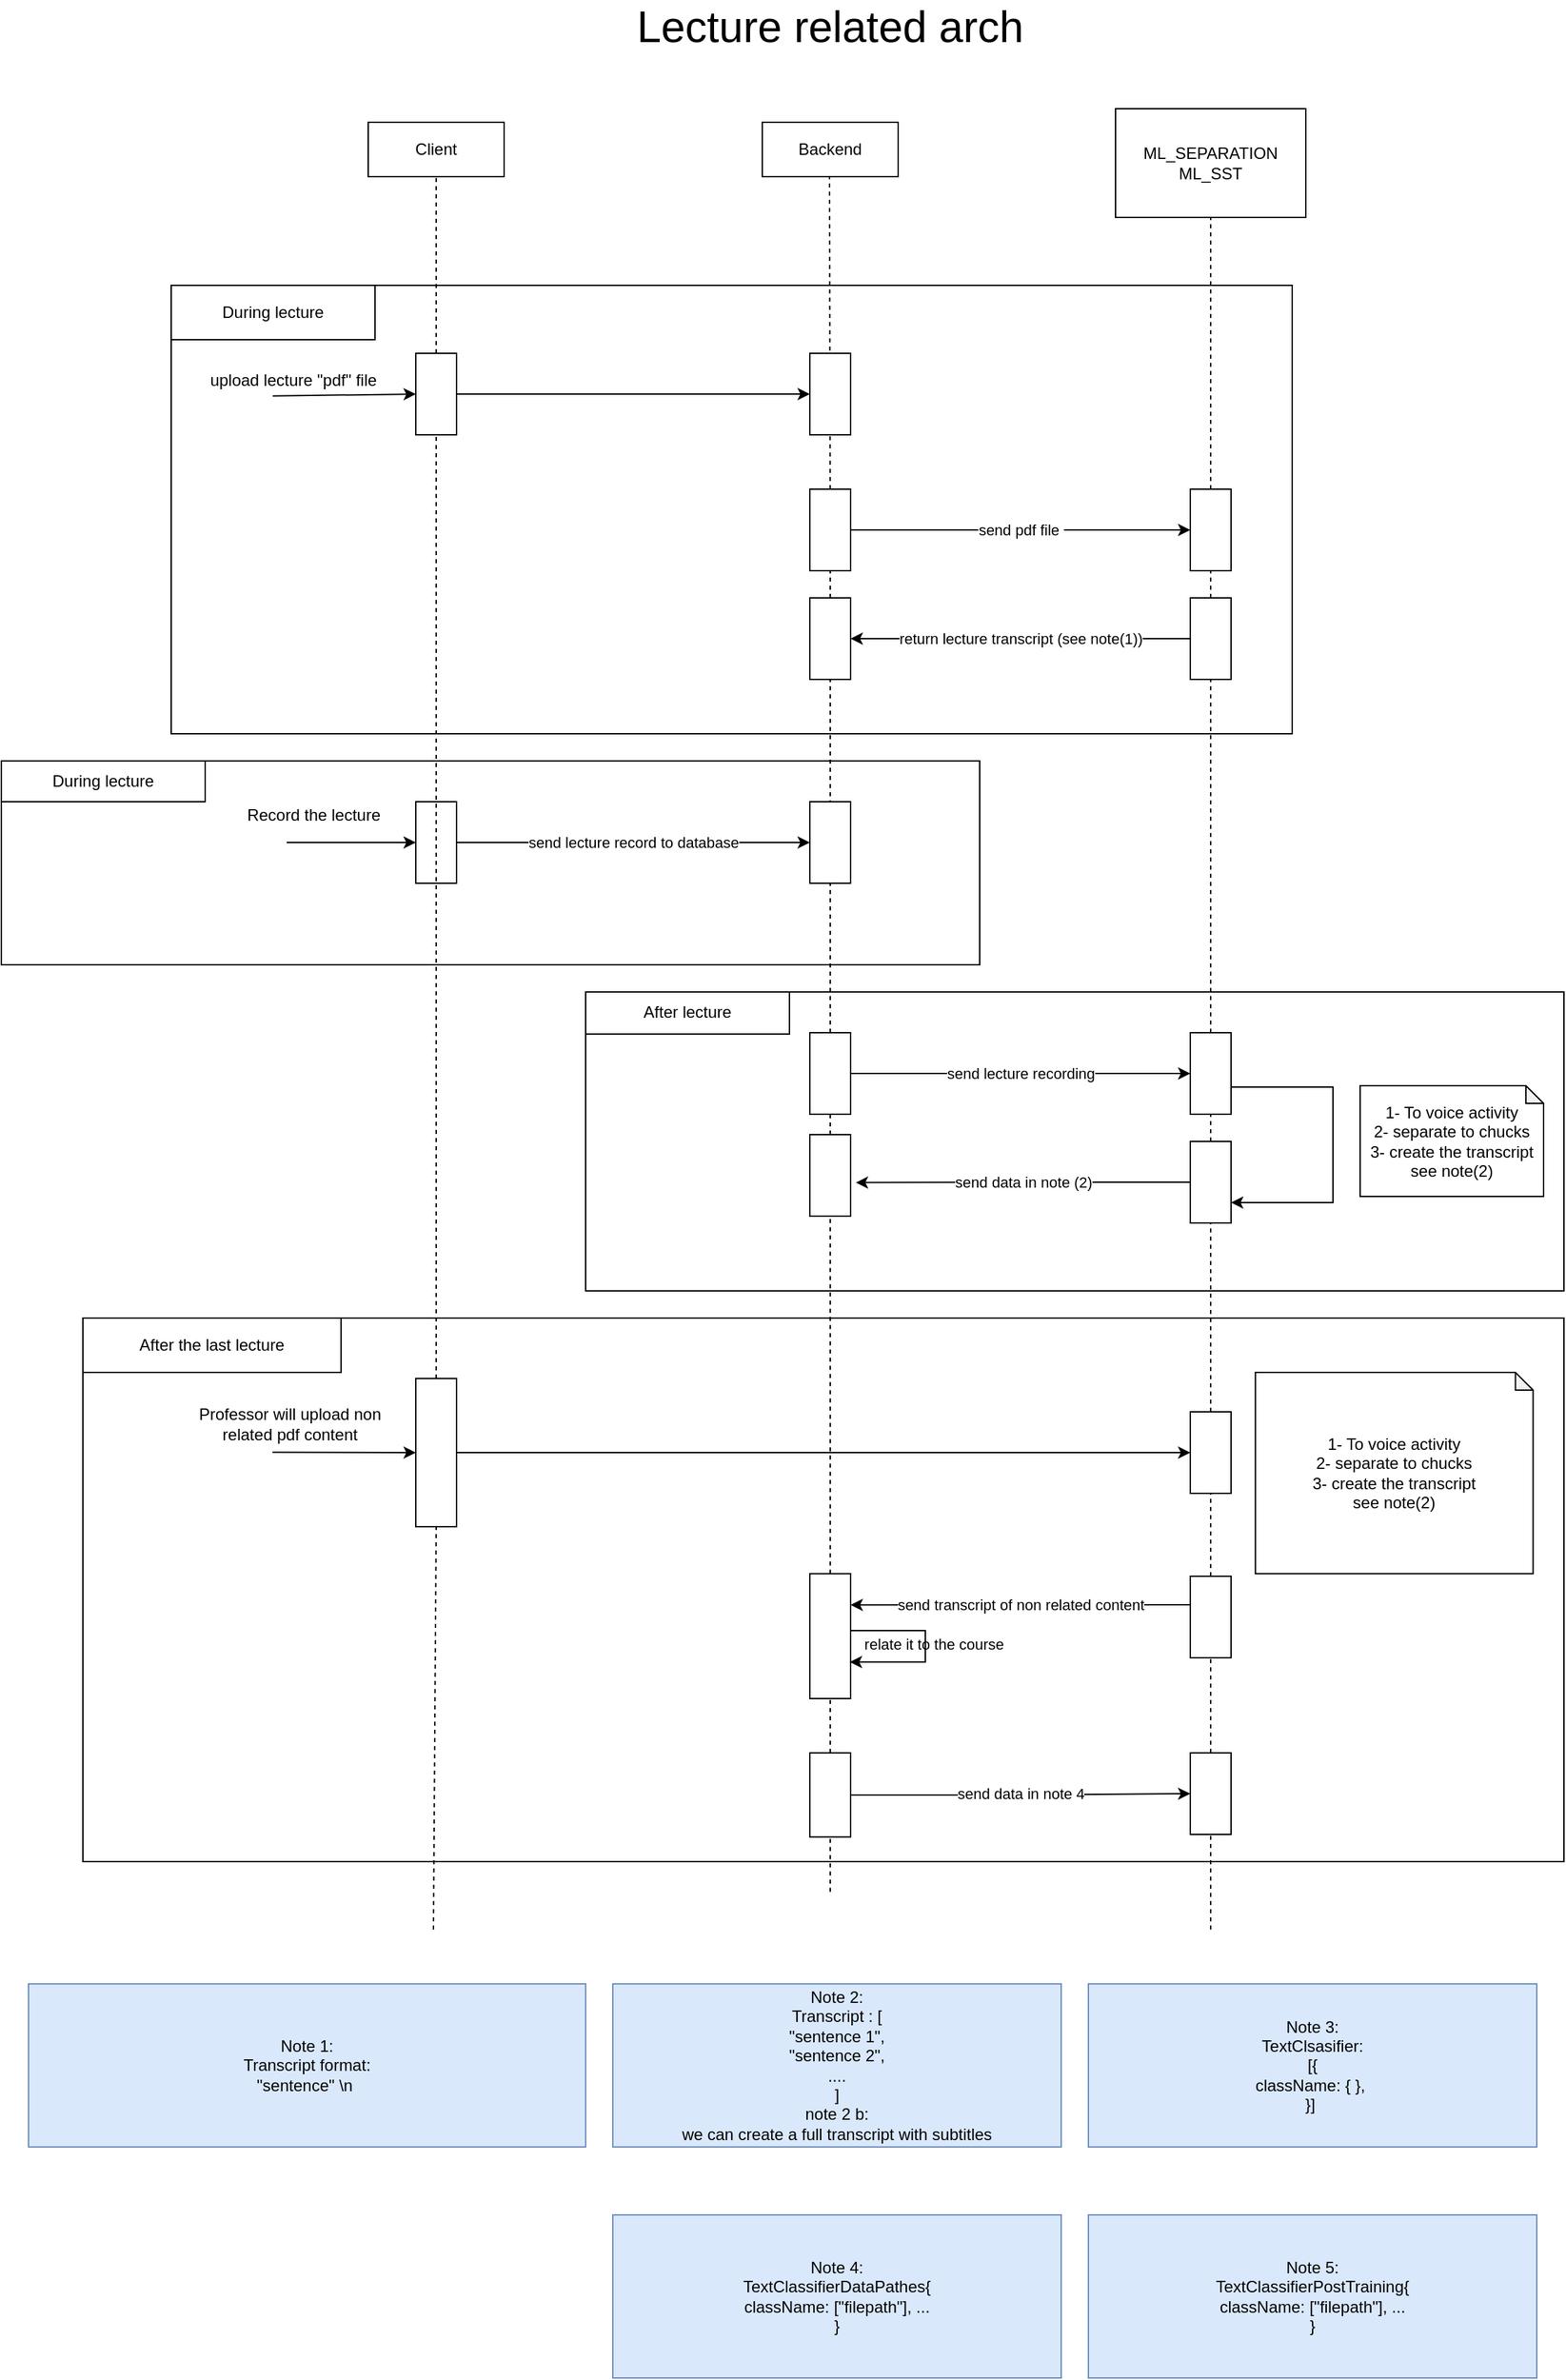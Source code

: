 <mxfile version="14.5.1" type="device"><diagram id="t9fIXe5IZrU1LKNT7w47" name="Page-1"><mxGraphModel dx="287" dy="605" grid="1" gridSize="10" guides="1" tooltips="1" connect="1" arrows="1" fold="1" page="1" pageScale="1" pageWidth="1900" pageHeight="1900" math="0" shadow="0"><root><mxCell id="0"/><mxCell id="1" parent="0"/><mxCell id="dnmfDC7BGTYA0zMHTiSS-55" value="" style="group" vertex="1" connectable="0" parent="1"><mxGeometry x="170" y="1080" width="1090" height="400" as="geometry"/></mxCell><mxCell id="dnmfDC7BGTYA0zMHTiSS-56" value="" style="rounded=0;whiteSpace=wrap;html=1;" vertex="1" parent="dnmfDC7BGTYA0zMHTiSS-55"><mxGeometry width="1090" height="400" as="geometry"/></mxCell><mxCell id="dnmfDC7BGTYA0zMHTiSS-57" value="After the last lecture" style="rounded=0;whiteSpace=wrap;html=1;" vertex="1" parent="dnmfDC7BGTYA0zMHTiSS-55"><mxGeometry width="190" height="40" as="geometry"/></mxCell><mxCell id="dnmfDC7BGTYA0zMHTiSS-58" value="1- To voice activity&lt;br&gt;2- separate to chucks&lt;br&gt;3- create the transcript&lt;br&gt;see note(2)" style="shape=note;whiteSpace=wrap;html=1;backgroundOutline=1;darkOpacity=0.05;size=13;" vertex="1" parent="dnmfDC7BGTYA0zMHTiSS-55"><mxGeometry x="862.917" y="40.003" width="204.375" height="148.148" as="geometry"/></mxCell><mxCell id="dnmfDC7BGTYA0zMHTiSS-62" value="Professor will upload non related pdf content" style="text;html=1;strokeColor=none;fillColor=none;align=center;verticalAlign=middle;whiteSpace=wrap;rounded=0;" vertex="1" parent="dnmfDC7BGTYA0zMHTiSS-55"><mxGeometry x="70" y="60.005" width="165" height="36.364" as="geometry"/></mxCell><mxCell id="dnmfDC7BGTYA0zMHTiSS-59" value="" style="rounded=0;whiteSpace=wrap;html=1;" vertex="1" parent="dnmfDC7BGTYA0zMHTiSS-55"><mxGeometry x="245" y="44.455" width="30" height="109.091" as="geometry"/></mxCell><mxCell id="dnmfDC7BGTYA0zMHTiSS-61" value="" style="endArrow=classic;html=1;entryX=0;entryY=0.5;entryDx=0;entryDy=0;exitX=0.128;exitY=0.247;exitDx=0;exitDy=0;exitPerimeter=0;" edge="1" parent="dnmfDC7BGTYA0zMHTiSS-55" source="dnmfDC7BGTYA0zMHTiSS-56" target="dnmfDC7BGTYA0zMHTiSS-59"><mxGeometry width="50" height="50" relative="1" as="geometry"><mxPoint x="129" y="99" as="sourcePoint"/><mxPoint x="120" y="70" as="targetPoint"/></mxGeometry></mxCell><mxCell id="dnmfDC7BGTYA0zMHTiSS-79" value="" style="rounded=0;whiteSpace=wrap;html=1;" vertex="1" parent="dnmfDC7BGTYA0zMHTiSS-55"><mxGeometry x="535" y="188.15" width="30" height="91.85" as="geometry"/></mxCell><mxCell id="dnmfDC7BGTYA0zMHTiSS-82" value="&lt;span style=&quot;font-size: 11px ; background-color: rgb(255 , 255 , 255)&quot;&gt;&amp;nbsp;relate it to the course&lt;/span&gt;" style="text;html=1;align=center;verticalAlign=middle;whiteSpace=wrap;rounded=0;" vertex="1" parent="dnmfDC7BGTYA0zMHTiSS-55"><mxGeometry x="565" y="230.0" width="120" height="20" as="geometry"/></mxCell><mxCell id="dnmfDC7BGTYA0zMHTiSS-85" style="edgeStyle=orthogonalEdgeStyle;rounded=0;orthogonalLoop=1;jettySize=auto;html=1;entryX=0.981;entryY=0.707;entryDx=0;entryDy=0;entryPerimeter=0;" edge="1" parent="dnmfDC7BGTYA0zMHTiSS-55" source="dnmfDC7BGTYA0zMHTiSS-79" target="dnmfDC7BGTYA0zMHTiSS-79"><mxGeometry relative="1" as="geometry"><Array as="points"><mxPoint x="620" y="230"/><mxPoint x="620" y="253"/></Array></mxGeometry></mxCell><mxCell id="dnmfDC7BGTYA0zMHTiSS-86" value="" style="rounded=0;whiteSpace=wrap;html=1;" vertex="1" parent="dnmfDC7BGTYA0zMHTiSS-55"><mxGeometry x="535" y="320" width="30" height="61.85" as="geometry"/></mxCell><mxCell id="dnmfDC7BGTYA0zMHTiSS-80" value="" style="endArrow=none;dashed=1;html=1;entryX=0.5;entryY=1;entryDx=0;entryDy=0;" edge="1" parent="dnmfDC7BGTYA0zMHTiSS-55" source="dnmfDC7BGTYA0zMHTiSS-86" target="dnmfDC7BGTYA0zMHTiSS-79"><mxGeometry width="50" height="50" relative="1" as="geometry"><mxPoint x="550.0" y="422.286" as="sourcePoint"/><mxPoint x="550.0" y="-75" as="targetPoint"/></mxGeometry></mxCell><mxCell id="dnmfDC7BGTYA0zMHTiSS-36" value="" style="group" vertex="1" connectable="0" parent="1"><mxGeometry x="540" y="840" width="720" height="220" as="geometry"/></mxCell><mxCell id="dnmfDC7BGTYA0zMHTiSS-37" value="" style="rounded=0;whiteSpace=wrap;html=1;" vertex="1" parent="dnmfDC7BGTYA0zMHTiSS-36"><mxGeometry width="720" height="220" as="geometry"/></mxCell><mxCell id="dnmfDC7BGTYA0zMHTiSS-38" value="After lecture" style="rounded=0;whiteSpace=wrap;html=1;" vertex="1" parent="dnmfDC7BGTYA0zMHTiSS-36"><mxGeometry width="150" height="30.963" as="geometry"/></mxCell><mxCell id="dnmfDC7BGTYA0zMHTiSS-48" value="1- To voice activity&lt;br&gt;2- separate to chucks&lt;br&gt;3- create the transcript&lt;br&gt;see note(2)" style="shape=note;whiteSpace=wrap;html=1;backgroundOutline=1;darkOpacity=0.05;size=13;" vertex="1" parent="dnmfDC7BGTYA0zMHTiSS-36"><mxGeometry x="570" y="68.999" width="135" height="81.481" as="geometry"/></mxCell><mxCell id="dnmfDC7BGTYA0zMHTiSS-16" value="" style="rounded=0;whiteSpace=wrap;html=1;" vertex="1" parent="1"><mxGeometry x="235" y="320" width="825" height="330" as="geometry"/></mxCell><mxCell id="dnmfDC7BGTYA0zMHTiSS-18" value="" style="group" vertex="1" connectable="0" parent="1"><mxGeometry x="110" y="670" width="720" height="150" as="geometry"/></mxCell><mxCell id="dnmfDC7BGTYA0zMHTiSS-9" value="" style="rounded=0;whiteSpace=wrap;html=1;" vertex="1" parent="dnmfDC7BGTYA0zMHTiSS-18"><mxGeometry width="720" height="150" as="geometry"/></mxCell><mxCell id="dnmfDC7BGTYA0zMHTiSS-10" value="During lecture" style="rounded=0;whiteSpace=wrap;html=1;" vertex="1" parent="dnmfDC7BGTYA0zMHTiSS-18"><mxGeometry width="150" height="30" as="geometry"/></mxCell><mxCell id="XkdScpOMbfq8rTRAyUa--1" value="Client" style="rounded=0;whiteSpace=wrap;html=1;" parent="1" vertex="1"><mxGeometry x="380" y="200" width="100" height="40" as="geometry"/></mxCell><mxCell id="XkdScpOMbfq8rTRAyUa--2" value="Backend" style="rounded=0;whiteSpace=wrap;html=1;" parent="1" vertex="1"><mxGeometry x="670" y="200" width="100" height="40" as="geometry"/></mxCell><mxCell id="XkdScpOMbfq8rTRAyUa--3" value="ML_SEPARATION&lt;br&gt;ML_SST&lt;br&gt;" style="rounded=0;whiteSpace=wrap;html=1;" parent="1" vertex="1"><mxGeometry x="930" y="190" width="140" height="80" as="geometry"/></mxCell><mxCell id="XkdScpOMbfq8rTRAyUa--6" value="" style="endArrow=none;dashed=1;html=1;entryX=0.5;entryY=1;entryDx=0;entryDy=0;" parent="1" source="dnmfDC7BGTYA0zMHTiSS-19" target="XkdScpOMbfq8rTRAyUa--1" edge="1"><mxGeometry width="50" height="50" relative="1" as="geometry"><mxPoint x="430" y="683.429" as="sourcePoint"/><mxPoint x="480" y="320" as="targetPoint"/></mxGeometry></mxCell><mxCell id="XkdScpOMbfq8rTRAyUa--7" value="" style="endArrow=none;dashed=1;html=1;entryX=0.5;entryY=1;entryDx=0;entryDy=0;" parent="1" source="dnmfDC7BGTYA0zMHTiSS-25" edge="1"><mxGeometry width="50" height="50" relative="1" as="geometry"><mxPoint x="719.957" y="660" as="sourcePoint"/><mxPoint x="719.5" y="240" as="targetPoint"/></mxGeometry></mxCell><mxCell id="XkdScpOMbfq8rTRAyUa--8" value="" style="endArrow=none;dashed=1;html=1;" parent="1" source="dnmfDC7BGTYA0zMHTiSS-27" edge="1"><mxGeometry width="50" height="50" relative="1" as="geometry"><mxPoint x="1000" y="614.138" as="sourcePoint"/><mxPoint x="1000" y="270" as="targetPoint"/></mxGeometry></mxCell><mxCell id="XkdScpOMbfq8rTRAyUa--15" value="&lt;span style=&quot;font-size: 32px&quot;&gt;Lecture related arch&lt;br&gt;&lt;/span&gt;" style="text;html=1;strokeColor=none;fillColor=none;align=center;verticalAlign=middle;whiteSpace=wrap;rounded=0;" parent="1" vertex="1"><mxGeometry x="575" y="110" width="290" height="40" as="geometry"/></mxCell><mxCell id="dnmfDC7BGTYA0zMHTiSS-5" value="send lecture record to database" style="edgeStyle=orthogonalEdgeStyle;rounded=0;orthogonalLoop=1;jettySize=auto;html=1;entryX=0;entryY=0.5;entryDx=0;entryDy=0;" edge="1" parent="1" source="dnmfDC7BGTYA0zMHTiSS-1" target="dnmfDC7BGTYA0zMHTiSS-4"><mxGeometry relative="1" as="geometry"/></mxCell><mxCell id="dnmfDC7BGTYA0zMHTiSS-1" value="" style="rounded=0;whiteSpace=wrap;html=1;" vertex="1" parent="1"><mxGeometry x="415" y="700" width="30" height="60" as="geometry"/></mxCell><mxCell id="dnmfDC7BGTYA0zMHTiSS-2" value="" style="endArrow=classic;html=1;entryX=0;entryY=0.5;entryDx=0;entryDy=0;" edge="1" parent="1" target="dnmfDC7BGTYA0zMHTiSS-1"><mxGeometry width="50" height="50" relative="1" as="geometry"><mxPoint x="320" y="730" as="sourcePoint"/><mxPoint x="300" y="690" as="targetPoint"/></mxGeometry></mxCell><mxCell id="dnmfDC7BGTYA0zMHTiSS-3" value="Record the lecture" style="text;html=1;strokeColor=none;fillColor=none;align=center;verticalAlign=middle;whiteSpace=wrap;rounded=0;" vertex="1" parent="1"><mxGeometry x="280" y="700" width="120" height="20" as="geometry"/></mxCell><mxCell id="dnmfDC7BGTYA0zMHTiSS-17" value="During lecture" style="rounded=0;whiteSpace=wrap;html=1;" vertex="1" parent="1"><mxGeometry x="235" y="320" width="150" height="40" as="geometry"/></mxCell><mxCell id="dnmfDC7BGTYA0zMHTiSS-24" style="edgeStyle=orthogonalEdgeStyle;rounded=0;orthogonalLoop=1;jettySize=auto;html=1;entryX=0;entryY=0.5;entryDx=0;entryDy=0;" edge="1" parent="1" source="dnmfDC7BGTYA0zMHTiSS-19" target="dnmfDC7BGTYA0zMHTiSS-23"><mxGeometry relative="1" as="geometry"/></mxCell><mxCell id="dnmfDC7BGTYA0zMHTiSS-19" value="" style="rounded=0;whiteSpace=wrap;html=1;" vertex="1" parent="1"><mxGeometry x="415" y="370" width="30" height="60" as="geometry"/></mxCell><mxCell id="dnmfDC7BGTYA0zMHTiSS-20" value="" style="endArrow=none;dashed=1;html=1;entryX=0.5;entryY=1;entryDx=0;entryDy=0;" edge="1" parent="1" source="dnmfDC7BGTYA0zMHTiSS-59" target="dnmfDC7BGTYA0zMHTiSS-19"><mxGeometry width="50" height="50" relative="1" as="geometry"><mxPoint x="428" y="1340" as="sourcePoint"/><mxPoint x="430" y="240" as="targetPoint"/></mxGeometry></mxCell><mxCell id="dnmfDC7BGTYA0zMHTiSS-21" value="" style="endArrow=classic;html=1;entryX=0;entryY=0.5;entryDx=0;entryDy=0;exitX=0.398;exitY=1.071;exitDx=0;exitDy=0;exitPerimeter=0;" edge="1" parent="1" source="dnmfDC7BGTYA0zMHTiSS-22" target="dnmfDC7BGTYA0zMHTiSS-19"><mxGeometry width="50" height="50" relative="1" as="geometry"><mxPoint x="130" y="450" as="sourcePoint"/><mxPoint x="180" y="400" as="targetPoint"/></mxGeometry></mxCell><mxCell id="dnmfDC7BGTYA0zMHTiSS-22" value="upload lecture &quot;pdf&quot; file" style="text;html=1;strokeColor=none;fillColor=none;align=center;verticalAlign=middle;whiteSpace=wrap;rounded=0;" vertex="1" parent="1"><mxGeometry x="250" y="380" width="150" height="20" as="geometry"/></mxCell><mxCell id="dnmfDC7BGTYA0zMHTiSS-23" value="" style="rounded=0;whiteSpace=wrap;html=1;" vertex="1" parent="1"><mxGeometry x="705" y="370" width="30" height="60" as="geometry"/></mxCell><mxCell id="dnmfDC7BGTYA0zMHTiSS-29" value="send pdf file&amp;nbsp;" style="edgeStyle=orthogonalEdgeStyle;rounded=0;orthogonalLoop=1;jettySize=auto;html=1;entryX=0;entryY=0.5;entryDx=0;entryDy=0;" edge="1" parent="1" source="dnmfDC7BGTYA0zMHTiSS-25" target="dnmfDC7BGTYA0zMHTiSS-27"><mxGeometry relative="1" as="geometry"/></mxCell><mxCell id="dnmfDC7BGTYA0zMHTiSS-25" value="" style="rounded=0;whiteSpace=wrap;html=1;" vertex="1" parent="1"><mxGeometry x="705" y="470" width="30" height="60" as="geometry"/></mxCell><mxCell id="dnmfDC7BGTYA0zMHTiSS-26" value="" style="endArrow=none;dashed=1;html=1;entryX=0.5;entryY=1;entryDx=0;entryDy=0;" edge="1" parent="1" source="dnmfDC7BGTYA0zMHTiSS-32" target="dnmfDC7BGTYA0zMHTiSS-25"><mxGeometry width="50" height="50" relative="1" as="geometry"><mxPoint x="719.971" y="730" as="sourcePoint"/><mxPoint x="719.5" y="240" as="targetPoint"/></mxGeometry></mxCell><mxCell id="dnmfDC7BGTYA0zMHTiSS-27" value="" style="rounded=0;whiteSpace=wrap;html=1;" vertex="1" parent="1"><mxGeometry x="985" y="470" width="30" height="60" as="geometry"/></mxCell><mxCell id="dnmfDC7BGTYA0zMHTiSS-28" value="" style="endArrow=none;dashed=1;html=1;" edge="1" parent="1" source="dnmfDC7BGTYA0zMHTiSS-30" target="dnmfDC7BGTYA0zMHTiSS-27"><mxGeometry width="50" height="50" relative="1" as="geometry"><mxPoint x="1000" y="730" as="sourcePoint"/><mxPoint x="1000" y="270" as="targetPoint"/></mxGeometry></mxCell><mxCell id="dnmfDC7BGTYA0zMHTiSS-34" value="return lecture transcript (see note(1))" style="edgeStyle=orthogonalEdgeStyle;rounded=0;orthogonalLoop=1;jettySize=auto;html=1;entryX=1;entryY=0.5;entryDx=0;entryDy=0;" edge="1" parent="1" source="dnmfDC7BGTYA0zMHTiSS-30" target="dnmfDC7BGTYA0zMHTiSS-32"><mxGeometry relative="1" as="geometry"/></mxCell><mxCell id="dnmfDC7BGTYA0zMHTiSS-30" value="" style="rounded=0;whiteSpace=wrap;html=1;" vertex="1" parent="1"><mxGeometry x="985" y="550" width="30" height="60" as="geometry"/></mxCell><mxCell id="dnmfDC7BGTYA0zMHTiSS-31" value="" style="endArrow=none;dashed=1;html=1;" edge="1" parent="1" source="dnmfDC7BGTYA0zMHTiSS-41" target="dnmfDC7BGTYA0zMHTiSS-30"><mxGeometry width="50" height="50" relative="1" as="geometry"><mxPoint x="1000" y="990" as="sourcePoint"/><mxPoint x="1000" y="530" as="targetPoint"/></mxGeometry></mxCell><mxCell id="dnmfDC7BGTYA0zMHTiSS-32" value="" style="rounded=0;whiteSpace=wrap;html=1;" vertex="1" parent="1"><mxGeometry x="705" y="550" width="30" height="60" as="geometry"/></mxCell><mxCell id="dnmfDC7BGTYA0zMHTiSS-33" value="" style="endArrow=none;dashed=1;html=1;entryX=0.5;entryY=1;entryDx=0;entryDy=0;" edge="1" parent="1" source="dnmfDC7BGTYA0zMHTiSS-39" target="dnmfDC7BGTYA0zMHTiSS-32"><mxGeometry width="50" height="50" relative="1" as="geometry"><mxPoint x="720" y="940" as="sourcePoint"/><mxPoint x="720" y="530" as="targetPoint"/></mxGeometry></mxCell><mxCell id="dnmfDC7BGTYA0zMHTiSS-35" value="Note 1:&lt;br&gt;Transcript format:&lt;br&gt;&quot;sentence&quot; \n&amp;nbsp;" style="rounded=0;whiteSpace=wrap;html=1;fillColor=#dae8fc;strokeColor=#6c8ebf;" vertex="1" parent="1"><mxGeometry x="130" y="1570" width="410" height="120" as="geometry"/></mxCell><mxCell id="dnmfDC7BGTYA0zMHTiSS-4" value="" style="rounded=0;whiteSpace=wrap;html=1;" vertex="1" parent="1"><mxGeometry x="705" y="700" width="30" height="60" as="geometry"/></mxCell><mxCell id="dnmfDC7BGTYA0zMHTiSS-43" value="send lecture recording" style="edgeStyle=orthogonalEdgeStyle;rounded=0;orthogonalLoop=1;jettySize=auto;html=1;entryX=0;entryY=0.5;entryDx=0;entryDy=0;" edge="1" parent="1" source="dnmfDC7BGTYA0zMHTiSS-39" target="dnmfDC7BGTYA0zMHTiSS-41"><mxGeometry relative="1" as="geometry"/></mxCell><mxCell id="dnmfDC7BGTYA0zMHTiSS-39" value="" style="rounded=0;whiteSpace=wrap;html=1;" vertex="1" parent="1"><mxGeometry x="705" y="870" width="30" height="60" as="geometry"/></mxCell><mxCell id="dnmfDC7BGTYA0zMHTiSS-40" value="" style="endArrow=none;dashed=1;html=1;entryX=0.5;entryY=1;entryDx=0;entryDy=0;" edge="1" parent="1" source="dnmfDC7BGTYA0zMHTiSS-51" target="dnmfDC7BGTYA0zMHTiSS-39"><mxGeometry width="50" height="50" relative="1" as="geometry"><mxPoint x="720" y="1160" as="sourcePoint"/><mxPoint x="720.0" y="610" as="targetPoint"/></mxGeometry></mxCell><mxCell id="dnmfDC7BGTYA0zMHTiSS-47" style="edgeStyle=orthogonalEdgeStyle;rounded=0;orthogonalLoop=1;jettySize=auto;html=1;entryX=1;entryY=0.75;entryDx=0;entryDy=0;" edge="1" parent="1" source="dnmfDC7BGTYA0zMHTiSS-41" target="dnmfDC7BGTYA0zMHTiSS-44"><mxGeometry relative="1" as="geometry"><mxPoint x="1120" y="1000" as="targetPoint"/><Array as="points"><mxPoint x="1090" y="910"/><mxPoint x="1090" y="995"/></Array></mxGeometry></mxCell><mxCell id="dnmfDC7BGTYA0zMHTiSS-41" value="" style="rounded=0;whiteSpace=wrap;html=1;" vertex="1" parent="1"><mxGeometry x="985" y="870" width="30" height="60" as="geometry"/></mxCell><mxCell id="dnmfDC7BGTYA0zMHTiSS-42" value="" style="endArrow=none;dashed=1;html=1;" edge="1" parent="1" source="dnmfDC7BGTYA0zMHTiSS-44" target="dnmfDC7BGTYA0zMHTiSS-41"><mxGeometry width="50" height="50" relative="1" as="geometry"><mxPoint x="1000" y="1060" as="sourcePoint"/><mxPoint x="1000.0" y="610" as="targetPoint"/></mxGeometry></mxCell><mxCell id="dnmfDC7BGTYA0zMHTiSS-54" value="send data in note (2)" style="edgeStyle=orthogonalEdgeStyle;rounded=0;orthogonalLoop=1;jettySize=auto;html=1;entryX=1.129;entryY=0.588;entryDx=0;entryDy=0;entryPerimeter=0;" edge="1" parent="1" source="dnmfDC7BGTYA0zMHTiSS-44" target="dnmfDC7BGTYA0zMHTiSS-51"><mxGeometry relative="1" as="geometry"/></mxCell><mxCell id="dnmfDC7BGTYA0zMHTiSS-44" value="" style="rounded=0;whiteSpace=wrap;html=1;" vertex="1" parent="1"><mxGeometry x="985" y="950" width="30" height="60" as="geometry"/></mxCell><mxCell id="dnmfDC7BGTYA0zMHTiSS-45" value="" style="endArrow=none;dashed=1;html=1;" edge="1" parent="1" source="dnmfDC7BGTYA0zMHTiSS-66" target="dnmfDC7BGTYA0zMHTiSS-44"><mxGeometry width="50" height="50" relative="1" as="geometry"><mxPoint x="1000" y="1340" as="sourcePoint"/><mxPoint x="1000" y="930" as="targetPoint"/></mxGeometry></mxCell><mxCell id="dnmfDC7BGTYA0zMHTiSS-49" value="Note 2:&lt;br&gt;Transcript : [&lt;br&gt;&quot;sentence 1&quot;,&lt;br&gt;&quot;sentence 2&quot;,&lt;br&gt;....&lt;br&gt;]&lt;br&gt;note 2 b:&lt;br&gt;we can create a full transcript with subtitles" style="rounded=0;whiteSpace=wrap;html=1;fillColor=#dae8fc;strokeColor=#6c8ebf;" vertex="1" parent="1"><mxGeometry x="560" y="1570" width="330" height="120" as="geometry"/></mxCell><mxCell id="dnmfDC7BGTYA0zMHTiSS-51" value="" style="rounded=0;whiteSpace=wrap;html=1;" vertex="1" parent="1"><mxGeometry x="705" y="945" width="30" height="60" as="geometry"/></mxCell><mxCell id="dnmfDC7BGTYA0zMHTiSS-52" value="" style="endArrow=none;dashed=1;html=1;entryX=0.5;entryY=1;entryDx=0;entryDy=0;" edge="1" parent="1" source="dnmfDC7BGTYA0zMHTiSS-79" target="dnmfDC7BGTYA0zMHTiSS-51"><mxGeometry width="50" height="50" relative="1" as="geometry"><mxPoint x="720" y="1502.286" as="sourcePoint"/><mxPoint x="720" y="930" as="targetPoint"/></mxGeometry></mxCell><mxCell id="dnmfDC7BGTYA0zMHTiSS-60" value="" style="endArrow=none;dashed=1;html=1;entryX=0.5;entryY=1;entryDx=0;entryDy=0;" edge="1" parent="1" target="dnmfDC7BGTYA0zMHTiSS-59"><mxGeometry width="50" height="50" relative="1" as="geometry"><mxPoint x="428" y="1530" as="sourcePoint"/><mxPoint x="430" y="430" as="targetPoint"/></mxGeometry></mxCell><mxCell id="dnmfDC7BGTYA0zMHTiSS-66" value="" style="rounded=0;whiteSpace=wrap;html=1;" vertex="1" parent="1"><mxGeometry x="985" y="1149" width="30" height="60" as="geometry"/></mxCell><mxCell id="dnmfDC7BGTYA0zMHTiSS-67" value="" style="endArrow=none;dashed=1;html=1;" edge="1" parent="1" source="dnmfDC7BGTYA0zMHTiSS-77" target="dnmfDC7BGTYA0zMHTiSS-66"><mxGeometry width="50" height="50" relative="1" as="geometry"><mxPoint x="1000" y="1530" as="sourcePoint"/><mxPoint x="1000" y="1010" as="targetPoint"/></mxGeometry></mxCell><mxCell id="dnmfDC7BGTYA0zMHTiSS-71" value="Note 4:&lt;br&gt;TextClassifierDataPathes{&lt;br&gt;className: [&quot;filepath&quot;], ...&lt;br&gt;}" style="rounded=0;whiteSpace=wrap;html=1;fillColor=#dae8fc;strokeColor=#6c8ebf;" vertex="1" parent="1"><mxGeometry x="560" y="1740" width="330" height="120" as="geometry"/></mxCell><mxCell id="dnmfDC7BGTYA0zMHTiSS-73" value="Note 3:&lt;br&gt;TextClsasifier:&lt;br&gt;[{&lt;br&gt;className: { },&amp;nbsp;&lt;br&gt;}]&amp;nbsp;" style="rounded=0;whiteSpace=wrap;html=1;fillColor=#dae8fc;strokeColor=#6c8ebf;" vertex="1" parent="1"><mxGeometry x="910" y="1570" width="330" height="120" as="geometry"/></mxCell><mxCell id="dnmfDC7BGTYA0zMHTiSS-74" style="edgeStyle=orthogonalEdgeStyle;rounded=0;orthogonalLoop=1;jettySize=auto;html=1;entryX=0;entryY=0.5;entryDx=0;entryDy=0;" edge="1" parent="1" source="dnmfDC7BGTYA0zMHTiSS-59" target="dnmfDC7BGTYA0zMHTiSS-66"><mxGeometry relative="1" as="geometry"/></mxCell><mxCell id="dnmfDC7BGTYA0zMHTiSS-83" value="send transcript of non related content" style="edgeStyle=orthogonalEdgeStyle;rounded=0;orthogonalLoop=1;jettySize=auto;html=1;entryX=1;entryY=0.25;entryDx=0;entryDy=0;" edge="1" parent="1" source="dnmfDC7BGTYA0zMHTiSS-77" target="dnmfDC7BGTYA0zMHTiSS-79"><mxGeometry relative="1" as="geometry"><Array as="points"><mxPoint x="920" y="1291"/><mxPoint x="920" y="1291"/></Array></mxGeometry></mxCell><mxCell id="dnmfDC7BGTYA0zMHTiSS-77" value="" style="rounded=0;whiteSpace=wrap;html=1;" vertex="1" parent="1"><mxGeometry x="985" y="1270" width="30" height="60" as="geometry"/></mxCell><mxCell id="dnmfDC7BGTYA0zMHTiSS-78" value="" style="endArrow=none;dashed=1;html=1;" edge="1" parent="1" source="dnmfDC7BGTYA0zMHTiSS-89" target="dnmfDC7BGTYA0zMHTiSS-77"><mxGeometry width="50" height="50" relative="1" as="geometry"><mxPoint x="1000" y="1530" as="sourcePoint"/><mxPoint x="1000" y="1209" as="targetPoint"/></mxGeometry></mxCell><mxCell id="dnmfDC7BGTYA0zMHTiSS-87" value="" style="endArrow=none;dashed=1;html=1;entryX=0.5;entryY=1;entryDx=0;entryDy=0;" edge="1" parent="1" target="dnmfDC7BGTYA0zMHTiSS-86"><mxGeometry width="50" height="50" relative="1" as="geometry"><mxPoint x="720.0" y="1502.286" as="sourcePoint"/><mxPoint x="720" y="1360" as="targetPoint"/></mxGeometry></mxCell><mxCell id="dnmfDC7BGTYA0zMHTiSS-89" value="" style="rounded=0;whiteSpace=wrap;html=1;" vertex="1" parent="1"><mxGeometry x="985" y="1400" width="30" height="60" as="geometry"/></mxCell><mxCell id="dnmfDC7BGTYA0zMHTiSS-90" value="" style="endArrow=none;dashed=1;html=1;" edge="1" parent="1" target="dnmfDC7BGTYA0zMHTiSS-89"><mxGeometry width="50" height="50" relative="1" as="geometry"><mxPoint x="1000.0" y="1530.0" as="sourcePoint"/><mxPoint x="1000.0" y="1330.0" as="targetPoint"/></mxGeometry></mxCell><mxCell id="dnmfDC7BGTYA0zMHTiSS-91" value="send data in note 4" style="edgeStyle=orthogonalEdgeStyle;rounded=0;orthogonalLoop=1;jettySize=auto;html=1;entryX=0;entryY=0.5;entryDx=0;entryDy=0;" edge="1" parent="1" source="dnmfDC7BGTYA0zMHTiSS-86" target="dnmfDC7BGTYA0zMHTiSS-89"><mxGeometry relative="1" as="geometry"/></mxCell><mxCell id="dnmfDC7BGTYA0zMHTiSS-92" value="Note 5:&lt;br&gt;TextClassifierPostTraining{&lt;br&gt;className: [&quot;filepath&quot;], ...&lt;br&gt;}" style="rounded=0;whiteSpace=wrap;html=1;fillColor=#dae8fc;strokeColor=#6c8ebf;" vertex="1" parent="1"><mxGeometry x="910" y="1740" width="330" height="120" as="geometry"/></mxCell></root></mxGraphModel></diagram></mxfile>